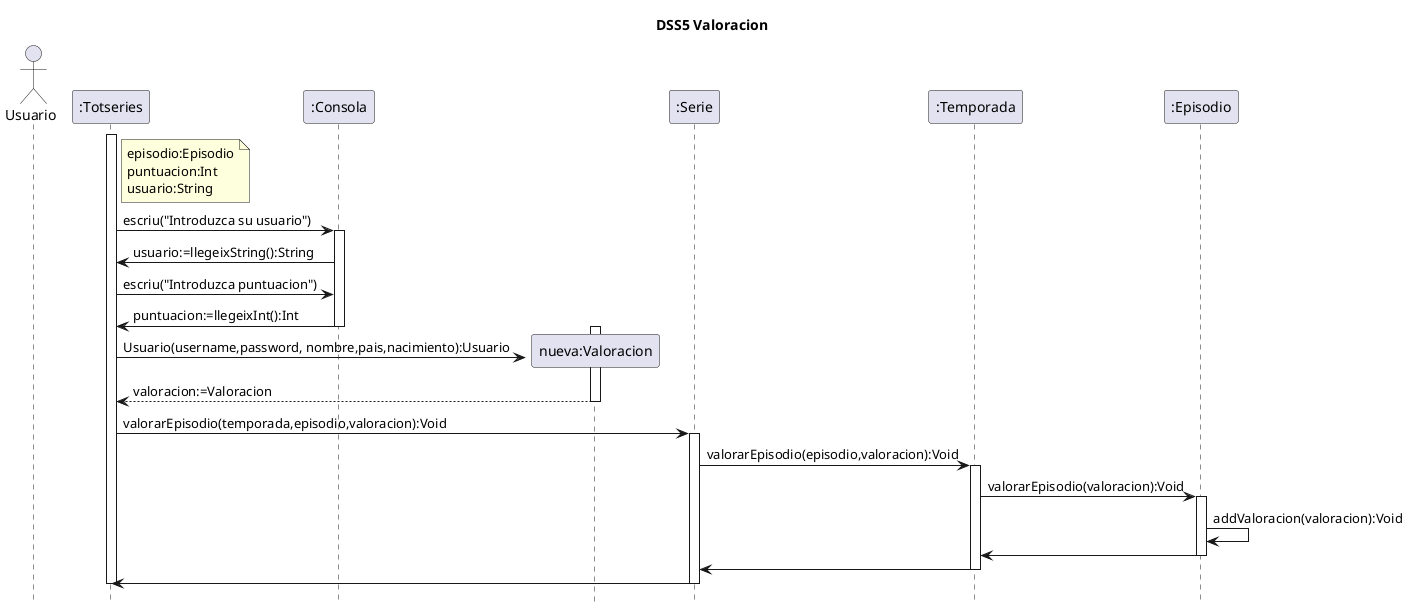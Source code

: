 @startuml
title	DSS5 Valoracion	
hide	footbox

actor	Usuario	as	user
participant ":Totseries" as Totseries
participant ":Consola" as consola
participant "nueva:Valoracion" as valoracion
participant ":Serie" as serie
participant ":Temporada" as temporada
participant ":Episodio" as episodio
activate Totseries
note right Totseries
    episodio:Episodio
    puntuacion:Int
    usuario:String
end note

Totseries -> consola :escriu("Introduzca su usuario")
activate consola
consola -> Totseries :usuario:=llegeixString():String
Totseries -> consola :escriu("Introduzca puntuacion")
consola -> Totseries :puntuacion:=llegeixInt():Int
deactivate consola


create valoracion
activate valoracion
Totseries -> valoracion:Usuario(username,password, nombre,pais,nacimiento):Usuario
valoracion --> Totseries: valoracion:=Valoracion
deactivate valoracion

Totseries -> serie :valorarEpisodio(temporada,episodio,valoracion):Void
activate serie
serie -> temporada:valorarEpisodio(episodio,valoracion):Void
activate temporada
temporada -> episodio:valorarEpisodio(valoracion):Void
activate episodio
episodio -> episodio:addValoracion(valoracion):Void
episodio -> temporada
deactivate episodio
temporada -> serie
deactivate temporada
serie -> Totseries
deactivate serie
deactivate Totseries
@enduml

